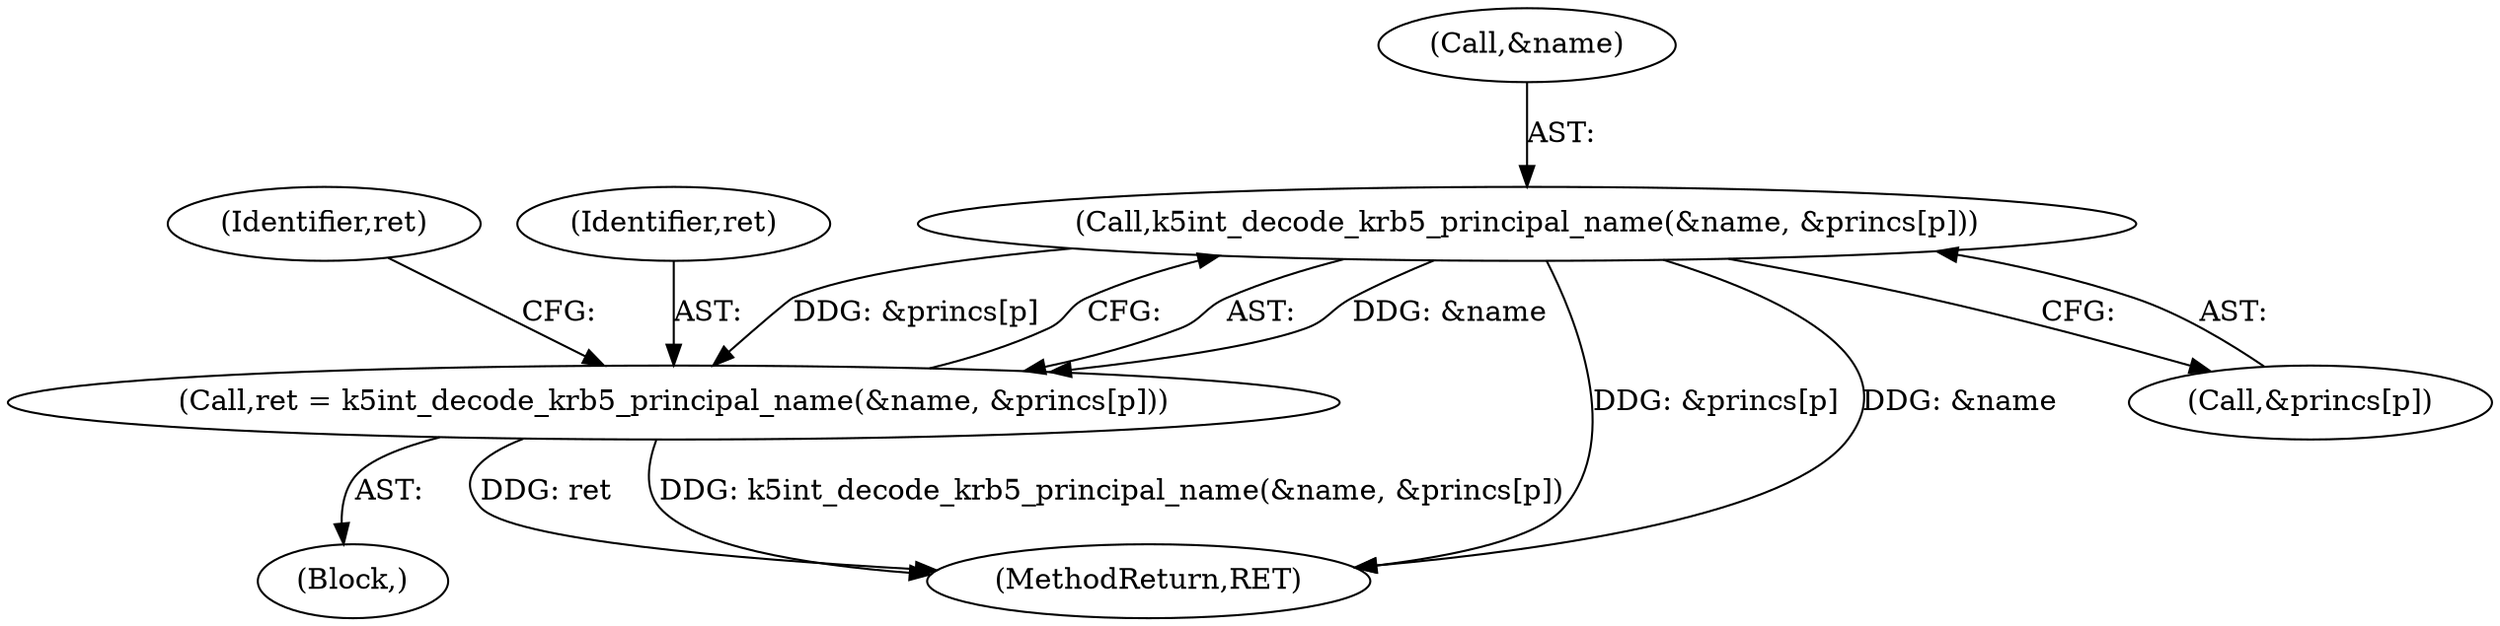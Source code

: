 digraph "0_krb5_50fe4074f188c2d4da0c421e96553acea8378db2@array" {
"1000429" [label="(Call,k5int_decode_krb5_principal_name(&name, &princs[p]))"];
"1000427" [label="(Call,ret = k5int_decode_krb5_principal_name(&name, &princs[p]))"];
"1000682" [label="(MethodReturn,RET)"];
"1000437" [label="(Identifier,ret)"];
"1000429" [label="(Call,k5int_decode_krb5_principal_name(&name, &princs[p]))"];
"1000416" [label="(Block,)"];
"1000430" [label="(Call,&name)"];
"1000428" [label="(Identifier,ret)"];
"1000432" [label="(Call,&princs[p])"];
"1000427" [label="(Call,ret = k5int_decode_krb5_principal_name(&name, &princs[p]))"];
"1000429" -> "1000427"  [label="AST: "];
"1000429" -> "1000432"  [label="CFG: "];
"1000430" -> "1000429"  [label="AST: "];
"1000432" -> "1000429"  [label="AST: "];
"1000427" -> "1000429"  [label="CFG: "];
"1000429" -> "1000682"  [label="DDG: &princs[p]"];
"1000429" -> "1000682"  [label="DDG: &name"];
"1000429" -> "1000427"  [label="DDG: &name"];
"1000429" -> "1000427"  [label="DDG: &princs[p]"];
"1000427" -> "1000416"  [label="AST: "];
"1000428" -> "1000427"  [label="AST: "];
"1000437" -> "1000427"  [label="CFG: "];
"1000427" -> "1000682"  [label="DDG: ret"];
"1000427" -> "1000682"  [label="DDG: k5int_decode_krb5_principal_name(&name, &princs[p])"];
}
